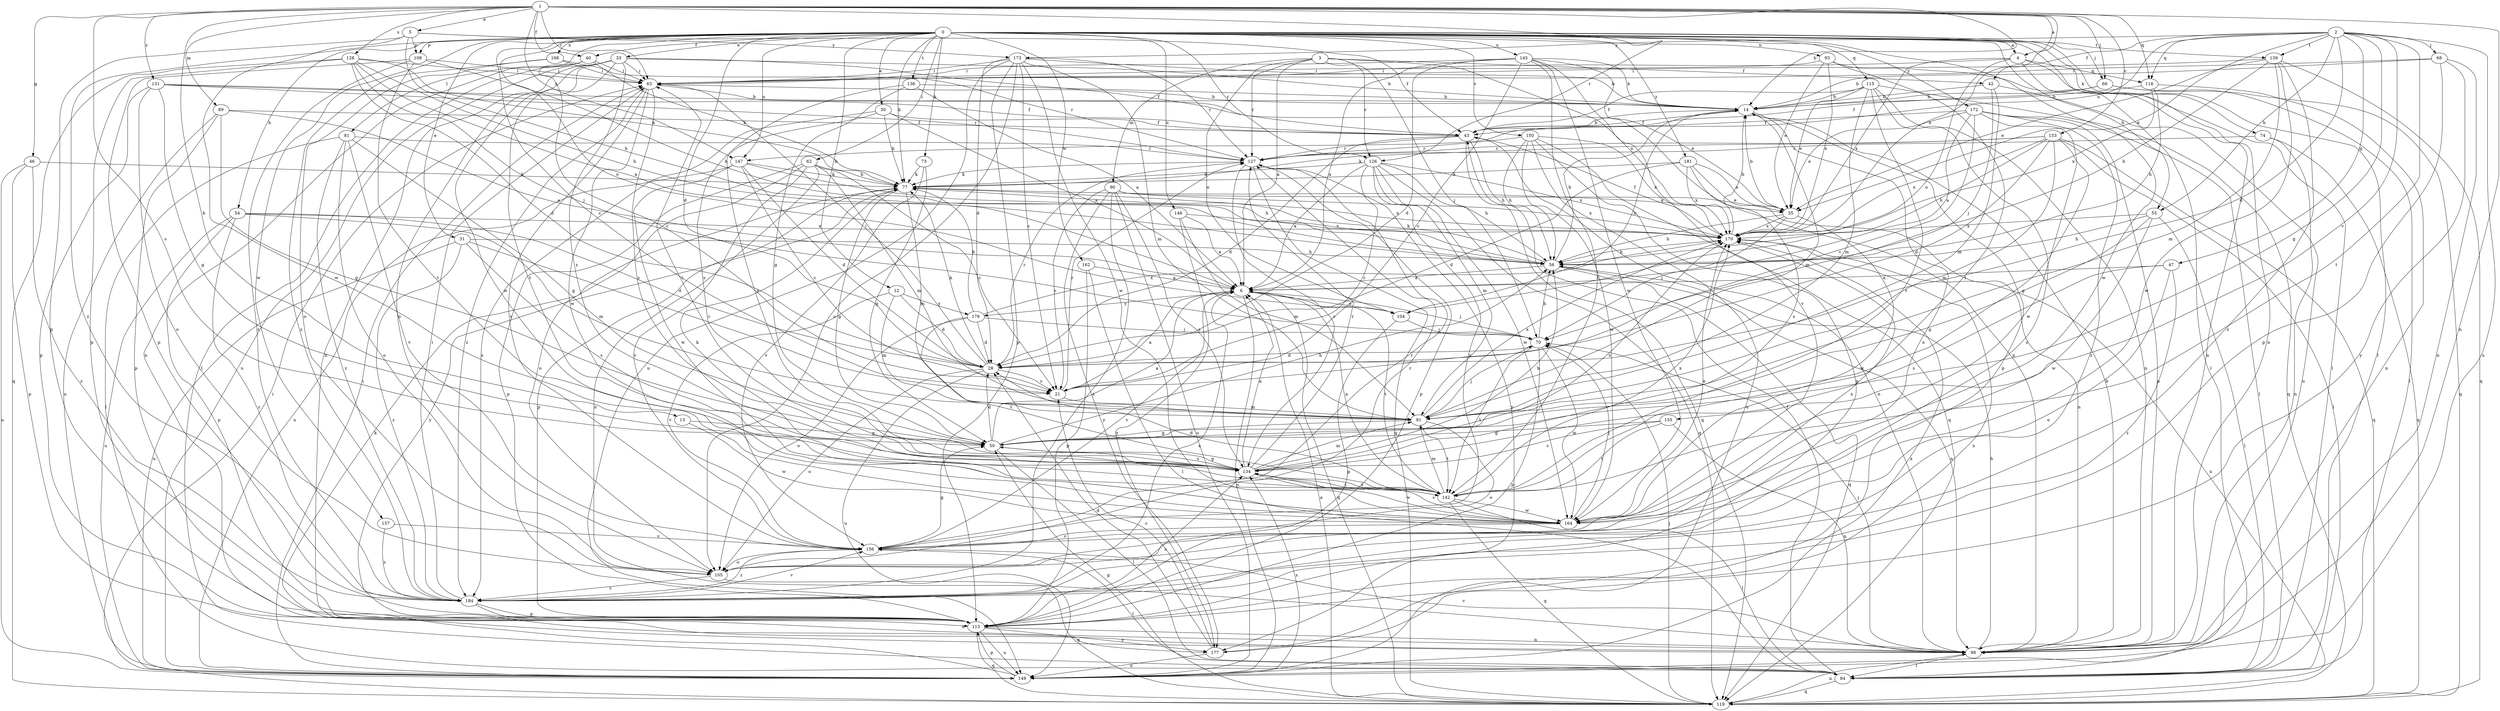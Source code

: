 strict digraph  {
0;
1;
2;
3;
4;
5;
6;
12;
13;
14;
21;
28;
30;
31;
33;
35;
40;
42;
43;
46;
47;
50;
54;
55;
56;
62;
63;
66;
68;
70;
73;
74;
77;
81;
84;
89;
90;
91;
93;
98;
104;
105;
108;
113;
115;
116;
119;
126;
127;
128;
131;
134;
136;
139;
142;
145;
146;
147;
149;
150;
153;
155;
156;
157;
162;
164;
168;
170;
172;
173;
176;
177;
181;
184;
0 -> 4  [label=a];
0 -> 12  [label=b];
0 -> 21  [label=c];
0 -> 28  [label=d];
0 -> 30  [label=e];
0 -> 31  [label=e];
0 -> 33  [label=e];
0 -> 40  [label=f];
0 -> 54  [label=h];
0 -> 55  [label=h];
0 -> 62  [label=i];
0 -> 66  [label=j];
0 -> 73  [label=k];
0 -> 74  [label=k];
0 -> 77  [label=k];
0 -> 81  [label=l];
0 -> 84  [label=l];
0 -> 93  [label=n];
0 -> 98  [label=n];
0 -> 104  [label=o];
0 -> 108  [label=p];
0 -> 115  [label=q];
0 -> 126  [label=r];
0 -> 136  [label=t];
0 -> 139  [label=t];
0 -> 145  [label=u];
0 -> 146  [label=u];
0 -> 147  [label=u];
0 -> 150  [label=v];
0 -> 157  [label=w];
0 -> 162  [label=w];
0 -> 164  [label=w];
0 -> 168  [label=x];
0 -> 172  [label=y];
0 -> 181  [label=z];
0 -> 184  [label=z];
1 -> 4  [label=a];
1 -> 5  [label=a];
1 -> 13  [label=b];
1 -> 14  [label=b];
1 -> 40  [label=f];
1 -> 46  [label=g];
1 -> 63  [label=i];
1 -> 66  [label=j];
1 -> 89  [label=m];
1 -> 98  [label=n];
1 -> 116  [label=q];
1 -> 126  [label=r];
1 -> 128  [label=s];
1 -> 131  [label=s];
1 -> 134  [label=s];
1 -> 147  [label=u];
1 -> 153  [label=v];
1 -> 170  [label=x];
2 -> 28  [label=d];
2 -> 35  [label=e];
2 -> 42  [label=f];
2 -> 47  [label=g];
2 -> 50  [label=g];
2 -> 55  [label=h];
2 -> 68  [label=j];
2 -> 116  [label=q];
2 -> 139  [label=t];
2 -> 142  [label=t];
2 -> 147  [label=u];
2 -> 149  [label=u];
2 -> 155  [label=v];
2 -> 173  [label=y];
3 -> 6  [label=a];
3 -> 42  [label=f];
3 -> 70  [label=j];
3 -> 90  [label=m];
3 -> 104  [label=o];
3 -> 126  [label=r];
3 -> 127  [label=r];
3 -> 170  [label=x];
4 -> 63  [label=i];
4 -> 84  [label=l];
4 -> 98  [label=n];
4 -> 104  [label=o];
4 -> 116  [label=q];
4 -> 170  [label=x];
5 -> 43  [label=f];
5 -> 56  [label=h];
5 -> 108  [label=p];
5 -> 113  [label=p];
5 -> 164  [label=w];
5 -> 173  [label=y];
6 -> 70  [label=j];
6 -> 104  [label=o];
6 -> 119  [label=q];
6 -> 142  [label=t];
6 -> 149  [label=u];
6 -> 156  [label=v];
6 -> 176  [label=y];
12 -> 28  [label=d];
12 -> 91  [label=m];
12 -> 156  [label=v];
12 -> 176  [label=y];
13 -> 50  [label=g];
13 -> 164  [label=w];
14 -> 43  [label=f];
14 -> 91  [label=m];
14 -> 105  [label=o];
14 -> 113  [label=p];
21 -> 6  [label=a];
21 -> 91  [label=m];
21 -> 127  [label=r];
28 -> 21  [label=c];
28 -> 63  [label=i];
28 -> 77  [label=k];
28 -> 105  [label=o];
28 -> 127  [label=r];
28 -> 149  [label=u];
30 -> 6  [label=a];
30 -> 43  [label=f];
30 -> 77  [label=k];
30 -> 134  [label=s];
30 -> 184  [label=z];
31 -> 21  [label=c];
31 -> 56  [label=h];
31 -> 134  [label=s];
31 -> 149  [label=u];
31 -> 184  [label=z];
33 -> 14  [label=b];
33 -> 43  [label=f];
33 -> 63  [label=i];
33 -> 98  [label=n];
33 -> 105  [label=o];
33 -> 134  [label=s];
33 -> 142  [label=t];
33 -> 149  [label=u];
33 -> 164  [label=w];
35 -> 14  [label=b];
35 -> 56  [label=h];
35 -> 70  [label=j];
35 -> 164  [label=w];
35 -> 170  [label=x];
40 -> 21  [label=c];
40 -> 63  [label=i];
40 -> 77  [label=k];
40 -> 84  [label=l];
40 -> 98  [label=n];
42 -> 14  [label=b];
42 -> 70  [label=j];
42 -> 91  [label=m];
42 -> 149  [label=u];
43 -> 14  [label=b];
43 -> 28  [label=d];
43 -> 56  [label=h];
43 -> 98  [label=n];
43 -> 119  [label=q];
43 -> 127  [label=r];
46 -> 77  [label=k];
46 -> 113  [label=p];
46 -> 149  [label=u];
46 -> 184  [label=z];
47 -> 6  [label=a];
47 -> 105  [label=o];
47 -> 134  [label=s];
47 -> 184  [label=z];
50 -> 6  [label=a];
50 -> 28  [label=d];
50 -> 56  [label=h];
50 -> 84  [label=l];
50 -> 134  [label=s];
54 -> 28  [label=d];
54 -> 91  [label=m];
54 -> 113  [label=p];
54 -> 149  [label=u];
54 -> 170  [label=x];
54 -> 184  [label=z];
55 -> 50  [label=g];
55 -> 56  [label=h];
55 -> 84  [label=l];
55 -> 164  [label=w];
55 -> 170  [label=x];
56 -> 6  [label=a];
56 -> 14  [label=b];
56 -> 77  [label=k];
56 -> 98  [label=n];
56 -> 119  [label=q];
62 -> 21  [label=c];
62 -> 77  [label=k];
62 -> 91  [label=m];
62 -> 98  [label=n];
62 -> 105  [label=o];
62 -> 113  [label=p];
62 -> 156  [label=v];
63 -> 14  [label=b];
63 -> 35  [label=e];
63 -> 134  [label=s];
63 -> 156  [label=v];
63 -> 164  [label=w];
63 -> 184  [label=z];
66 -> 14  [label=b];
66 -> 43  [label=f];
66 -> 84  [label=l];
66 -> 119  [label=q];
68 -> 14  [label=b];
68 -> 63  [label=i];
68 -> 98  [label=n];
68 -> 113  [label=p];
68 -> 177  [label=y];
70 -> 28  [label=d];
70 -> 56  [label=h];
70 -> 113  [label=p];
70 -> 142  [label=t];
70 -> 164  [label=w];
73 -> 50  [label=g];
73 -> 77  [label=k];
73 -> 156  [label=v];
74 -> 98  [label=n];
74 -> 119  [label=q];
74 -> 127  [label=r];
77 -> 35  [label=e];
77 -> 50  [label=g];
77 -> 91  [label=m];
77 -> 113  [label=p];
77 -> 170  [label=x];
77 -> 177  [label=y];
81 -> 50  [label=g];
81 -> 84  [label=l];
81 -> 105  [label=o];
81 -> 127  [label=r];
81 -> 156  [label=v];
81 -> 184  [label=z];
84 -> 43  [label=f];
84 -> 119  [label=q];
89 -> 6  [label=a];
89 -> 43  [label=f];
89 -> 50  [label=g];
89 -> 113  [label=p];
89 -> 149  [label=u];
90 -> 21  [label=c];
90 -> 35  [label=e];
90 -> 134  [label=s];
90 -> 149  [label=u];
90 -> 170  [label=x];
90 -> 177  [label=y];
90 -> 184  [label=z];
91 -> 50  [label=g];
91 -> 70  [label=j];
91 -> 105  [label=o];
91 -> 142  [label=t];
91 -> 170  [label=x];
93 -> 35  [label=e];
93 -> 63  [label=i];
93 -> 84  [label=l];
93 -> 142  [label=t];
93 -> 170  [label=x];
98 -> 14  [label=b];
98 -> 56  [label=h];
98 -> 70  [label=j];
98 -> 84  [label=l];
98 -> 156  [label=v];
104 -> 14  [label=b];
104 -> 70  [label=j];
104 -> 113  [label=p];
105 -> 119  [label=q];
105 -> 127  [label=r];
105 -> 184  [label=z];
108 -> 56  [label=h];
108 -> 63  [label=i];
108 -> 113  [label=p];
108 -> 142  [label=t];
108 -> 184  [label=z];
113 -> 98  [label=n];
113 -> 119  [label=q];
113 -> 134  [label=s];
113 -> 149  [label=u];
113 -> 177  [label=y];
115 -> 14  [label=b];
115 -> 35  [label=e];
115 -> 43  [label=f];
115 -> 91  [label=m];
115 -> 98  [label=n];
115 -> 119  [label=q];
115 -> 142  [label=t];
115 -> 184  [label=z];
116 -> 14  [label=b];
116 -> 56  [label=h];
116 -> 98  [label=n];
116 -> 170  [label=x];
119 -> 6  [label=a];
119 -> 50  [label=g];
119 -> 63  [label=i];
119 -> 70  [label=j];
119 -> 98  [label=n];
119 -> 170  [label=x];
126 -> 6  [label=a];
126 -> 21  [label=c];
126 -> 56  [label=h];
126 -> 77  [label=k];
126 -> 91  [label=m];
126 -> 119  [label=q];
126 -> 156  [label=v];
126 -> 164  [label=w];
126 -> 170  [label=x];
127 -> 77  [label=k];
127 -> 113  [label=p];
127 -> 119  [label=q];
127 -> 134  [label=s];
127 -> 177  [label=y];
128 -> 6  [label=a];
128 -> 28  [label=d];
128 -> 56  [label=h];
128 -> 63  [label=i];
128 -> 70  [label=j];
128 -> 77  [label=k];
128 -> 113  [label=p];
128 -> 119  [label=q];
131 -> 14  [label=b];
131 -> 43  [label=f];
131 -> 50  [label=g];
131 -> 105  [label=o];
131 -> 113  [label=p];
131 -> 127  [label=r];
134 -> 6  [label=a];
134 -> 50  [label=g];
134 -> 56  [label=h];
134 -> 63  [label=i];
134 -> 91  [label=m];
134 -> 127  [label=r];
134 -> 142  [label=t];
134 -> 164  [label=w];
134 -> 170  [label=x];
136 -> 6  [label=a];
136 -> 14  [label=b];
136 -> 50  [label=g];
136 -> 134  [label=s];
139 -> 35  [label=e];
139 -> 56  [label=h];
139 -> 63  [label=i];
139 -> 91  [label=m];
139 -> 119  [label=q];
139 -> 164  [label=w];
139 -> 184  [label=z];
142 -> 6  [label=a];
142 -> 28  [label=d];
142 -> 77  [label=k];
142 -> 84  [label=l];
142 -> 91  [label=m];
142 -> 119  [label=q];
142 -> 134  [label=s];
142 -> 164  [label=w];
142 -> 170  [label=x];
145 -> 6  [label=a];
145 -> 14  [label=b];
145 -> 21  [label=c];
145 -> 28  [label=d];
145 -> 63  [label=i];
145 -> 98  [label=n];
145 -> 142  [label=t];
145 -> 156  [label=v];
145 -> 164  [label=w];
146 -> 6  [label=a];
146 -> 91  [label=m];
146 -> 170  [label=x];
146 -> 177  [label=y];
147 -> 21  [label=c];
147 -> 28  [label=d];
147 -> 56  [label=h];
147 -> 77  [label=k];
147 -> 149  [label=u];
147 -> 164  [label=w];
149 -> 63  [label=i];
149 -> 77  [label=k];
149 -> 113  [label=p];
149 -> 134  [label=s];
149 -> 170  [label=x];
150 -> 56  [label=h];
150 -> 113  [label=p];
150 -> 119  [label=q];
150 -> 127  [label=r];
150 -> 149  [label=u];
150 -> 164  [label=w];
150 -> 170  [label=x];
153 -> 28  [label=d];
153 -> 50  [label=g];
153 -> 56  [label=h];
153 -> 77  [label=k];
153 -> 84  [label=l];
153 -> 91  [label=m];
153 -> 119  [label=q];
153 -> 127  [label=r];
153 -> 170  [label=x];
155 -> 50  [label=g];
155 -> 98  [label=n];
155 -> 134  [label=s];
155 -> 142  [label=t];
156 -> 50  [label=g];
156 -> 84  [label=l];
156 -> 105  [label=o];
156 -> 127  [label=r];
156 -> 170  [label=x];
156 -> 184  [label=z];
157 -> 156  [label=v];
157 -> 184  [label=z];
162 -> 6  [label=a];
162 -> 84  [label=l];
162 -> 113  [label=p];
164 -> 70  [label=j];
164 -> 134  [label=s];
164 -> 156  [label=v];
164 -> 170  [label=x];
168 -> 63  [label=i];
168 -> 105  [label=o];
168 -> 127  [label=r];
168 -> 184  [label=z];
170 -> 14  [label=b];
170 -> 43  [label=f];
170 -> 56  [label=h];
172 -> 6  [label=a];
172 -> 21  [label=c];
172 -> 35  [label=e];
172 -> 43  [label=f];
172 -> 84  [label=l];
172 -> 98  [label=n];
172 -> 164  [label=w];
172 -> 184  [label=z];
173 -> 14  [label=b];
173 -> 21  [label=c];
173 -> 28  [label=d];
173 -> 63  [label=i];
173 -> 91  [label=m];
173 -> 105  [label=o];
173 -> 113  [label=p];
173 -> 127  [label=r];
173 -> 149  [label=u];
173 -> 164  [label=w];
176 -> 28  [label=d];
176 -> 70  [label=j];
176 -> 77  [label=k];
176 -> 105  [label=o];
176 -> 142  [label=t];
176 -> 170  [label=x];
177 -> 21  [label=c];
177 -> 28  [label=d];
177 -> 149  [label=u];
177 -> 170  [label=x];
181 -> 28  [label=d];
181 -> 35  [label=e];
181 -> 77  [label=k];
181 -> 98  [label=n];
181 -> 134  [label=s];
181 -> 170  [label=x];
184 -> 6  [label=a];
184 -> 63  [label=i];
184 -> 98  [label=n];
184 -> 113  [label=p];
184 -> 156  [label=v];
}
